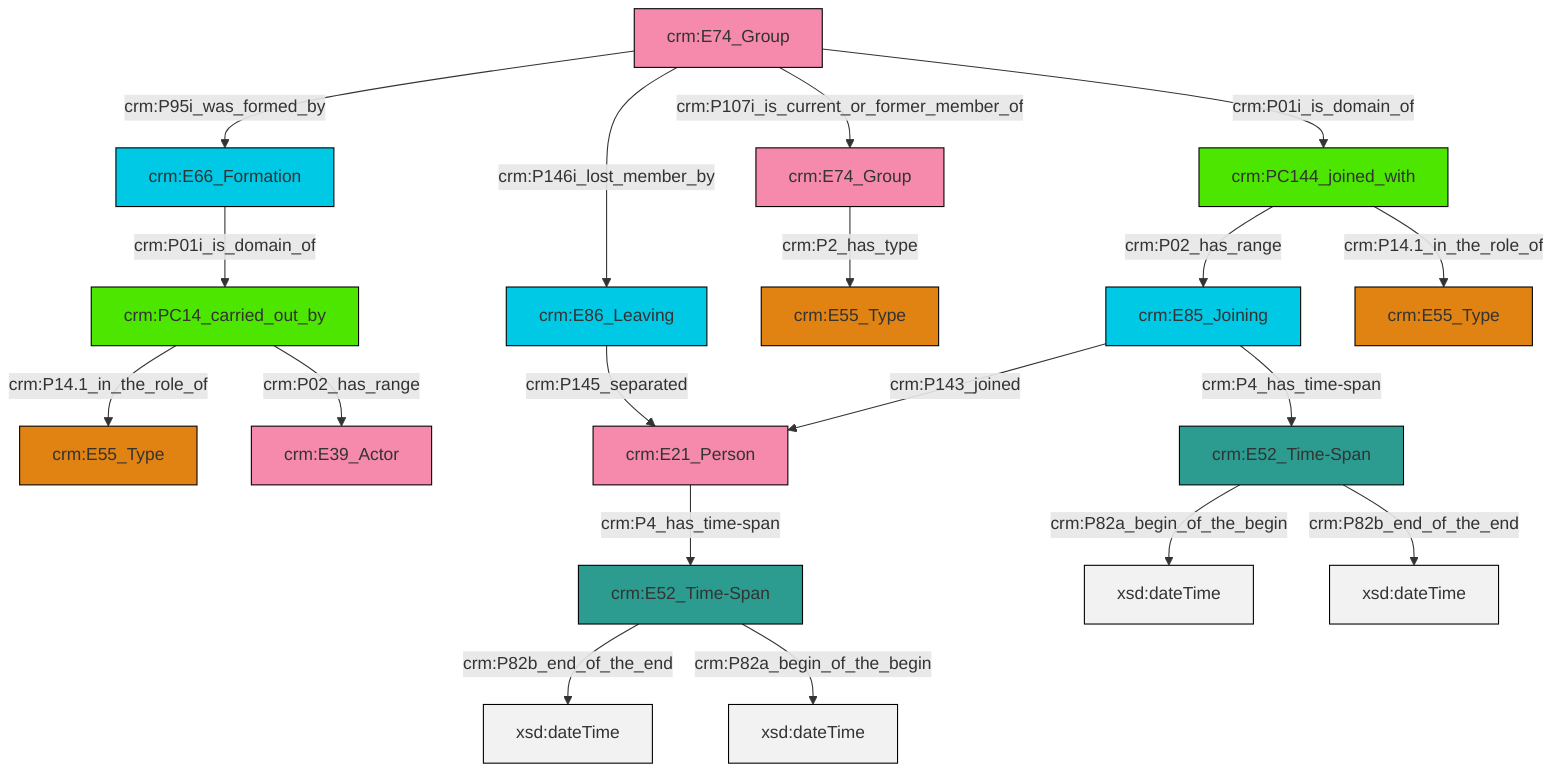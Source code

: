 graph TD
classDef Literal fill:#f2f2f2,stroke:#000000;
classDef CRM_Entity fill:#FFFFFF,stroke:#000000;
classDef Temporal_Entity fill:#00C9E6, stroke:#000000;
classDef Type fill:#E18312, stroke:#000000;
classDef Time-Span fill:#2C9C91, stroke:#000000;
classDef Appellation fill:#FFEB7F, stroke:#000000;
classDef Place fill:#008836, stroke:#000000;
classDef Persistent_Item fill:#B266B2, stroke:#000000;
classDef Conceptual_Object fill:#FFD700, stroke:#000000;
classDef Physical_Thing fill:#D2B48C, stroke:#000000;
classDef Actor fill:#f58aad, stroke:#000000;
classDef PC_Classes fill:#4ce600, stroke:#000000;
classDef Multi fill:#cccccc,stroke:#000000;

2["crm:E52_Time-Span"]:::Time-Span -->|crm:P82b_end_of_the_end| 3[xsd:dateTime]:::Literal
2["crm:E52_Time-Span"]:::Time-Span -->|crm:P82a_begin_of_the_begin| 6[xsd:dateTime]:::Literal
15["crm:E74_Group"]:::Actor -->|crm:P95i_was_formed_by| 16["crm:E66_Formation"]:::Temporal_Entity
13["crm:E21_Person"]:::Actor -->|crm:P4_has_time-span| 2["crm:E52_Time-Span"]:::Time-Span
18["crm:E85_Joining"]:::Temporal_Entity -->|crm:P143_joined| 13["crm:E21_Person"]:::Actor
20["crm:E52_Time-Span"]:::Time-Span -->|crm:P82a_begin_of_the_begin| 21[xsd:dateTime]:::Literal
9["crm:E74_Group"]:::Actor -->|crm:P2_has_type| 0["crm:E55_Type"]:::Type
22["crm:PC14_carried_out_by"]:::PC_Classes -->|crm:P14.1_in_the_role_of| 11["crm:E55_Type"]:::Type
20["crm:E52_Time-Span"]:::Time-Span -->|crm:P82b_end_of_the_end| 23[xsd:dateTime]:::Literal
18["crm:E85_Joining"]:::Temporal_Entity -->|crm:P4_has_time-span| 20["crm:E52_Time-Span"]:::Time-Span
16["crm:E66_Formation"]:::Temporal_Entity -->|crm:P01i_is_domain_of| 22["crm:PC14_carried_out_by"]:::PC_Classes
22["crm:PC14_carried_out_by"]:::PC_Classes -->|crm:P02_has_range| 24["crm:E39_Actor"]:::Actor
7["crm:E86_Leaving"]:::Temporal_Entity -->|crm:P145_separated| 13["crm:E21_Person"]:::Actor
26["crm:PC144_joined_with"]:::PC_Classes -->|crm:P02_has_range| 18["crm:E85_Joining"]:::Temporal_Entity
15["crm:E74_Group"]:::Actor -->|crm:P146i_lost_member_by| 7["crm:E86_Leaving"]:::Temporal_Entity
15["crm:E74_Group"]:::Actor -->|crm:P107i_is_current_or_former_member_of| 9["crm:E74_Group"]:::Actor
15["crm:E74_Group"]:::Actor -->|crm:P01i_is_domain_of| 26["crm:PC144_joined_with"]:::PC_Classes
26["crm:PC144_joined_with"]:::PC_Classes -->|crm:P14.1_in_the_role_of| 4["crm:E55_Type"]:::Type